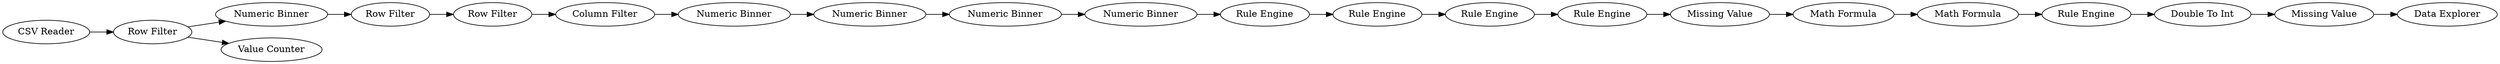 digraph {
	24 -> 26
	8 -> 9
	15 -> 18
	29 -> 14
	21 -> 24
	18 -> 19
	22 -> 8
	20 -> 16
	14 -> 15
	25 -> 28
	12 -> 23
	17 -> 21
	26 -> 25
	9 -> 11
	11 -> 13
	23 -> 27
	13 -> 12
	8 -> 10
	19 -> 20
	16 -> 17
	27 -> 29
	27 [label="Numeric Binner"]
	9 [label="Numeric Binner"]
	18 [label="Rule Engine"]
	21 [label="Math Formula"]
	26 [label="Double To Int"]
	8 [label="Row Filter"]
	17 [label="Math Formula"]
	19 [label="Rule Engine"]
	24 [label="Rule Engine"]
	15 [label="Rule Engine"]
	25 [label="Missing Value"]
	12 [label="Column Filter"]
	10 [label="Value Counter"]
	16 [label="Missing Value"]
	22 [label="CSV Reader"]
	28 [label="Data Explorer"]
	11 [label="Row Filter"]
	23 [label="Numeric Binner"]
	14 [label="Numeric Binner"]
	13 [label="Row Filter"]
	20 [label="Rule Engine"]
	29 [label="Numeric Binner"]
	rankdir=LR
}
